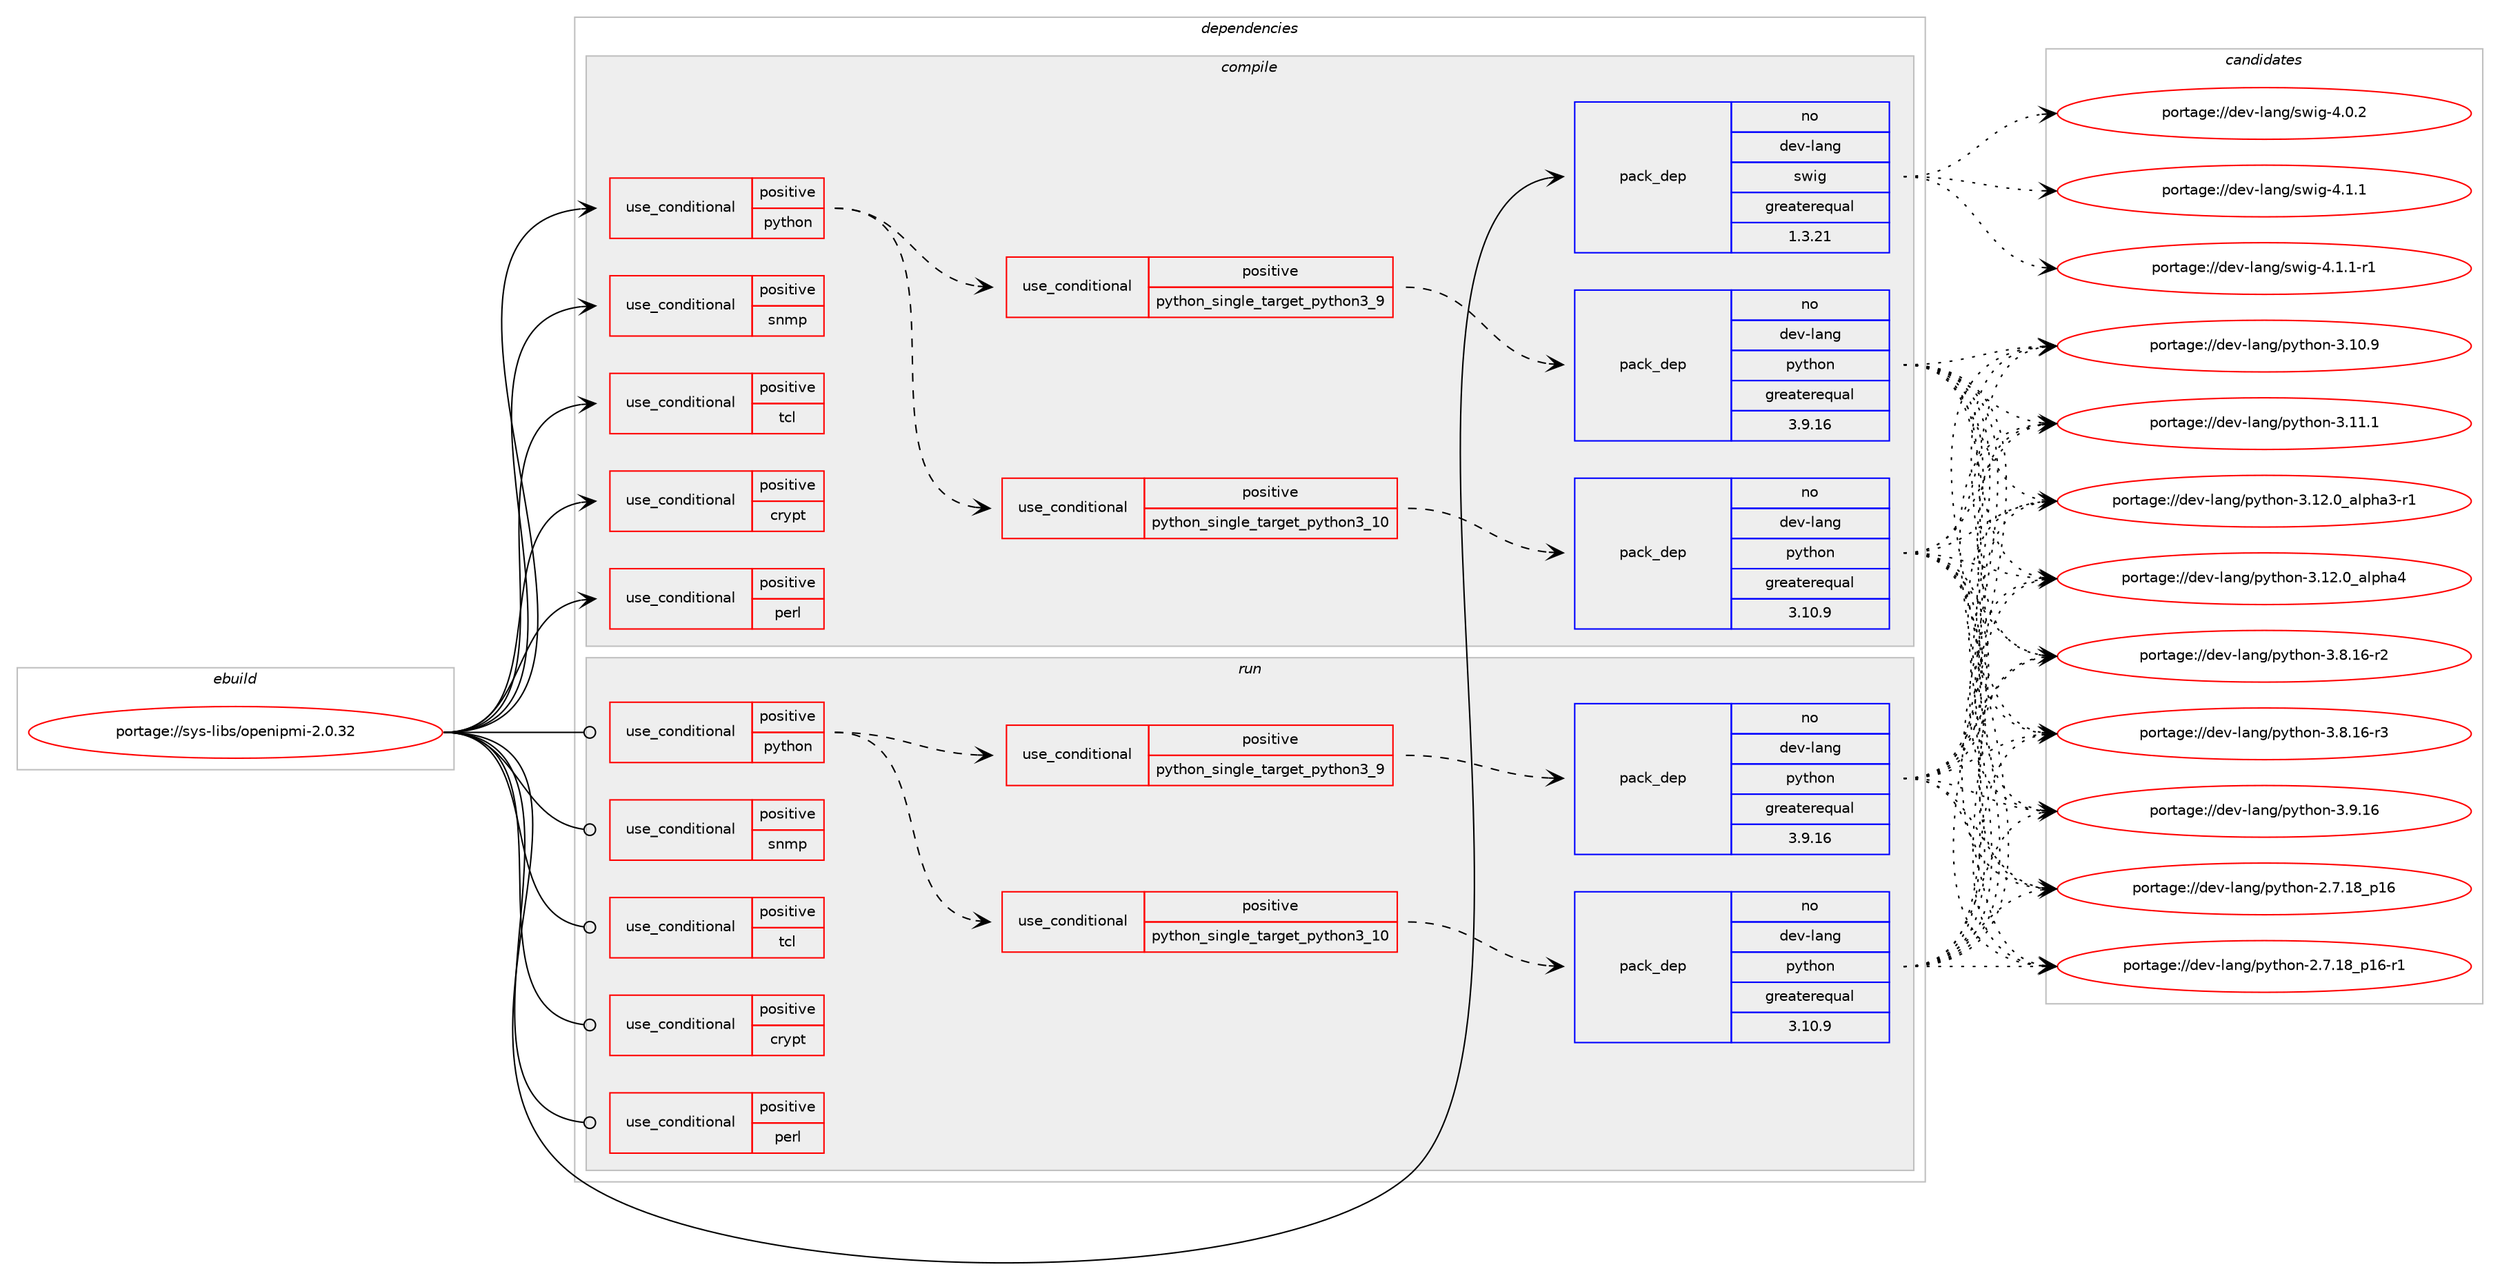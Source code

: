 digraph prolog {

# *************
# Graph options
# *************

newrank=true;
concentrate=true;
compound=true;
graph [rankdir=LR,fontname=Helvetica,fontsize=10,ranksep=1.5];#, ranksep=2.5, nodesep=0.2];
edge  [arrowhead=vee];
node  [fontname=Helvetica,fontsize=10];

# **********
# The ebuild
# **********

subgraph cluster_leftcol {
color=gray;
rank=same;
label=<<i>ebuild</i>>;
id [label="portage://sys-libs/openipmi-2.0.32", color=red, width=4, href="../sys-libs/openipmi-2.0.32.svg"];
}

# ****************
# The dependencies
# ****************

subgraph cluster_midcol {
color=gray;
label=<<i>dependencies</i>>;
subgraph cluster_compile {
fillcolor="#eeeeee";
style=filled;
label=<<i>compile</i>>;
subgraph cond6699 {
dependency10500 [label=<<TABLE BORDER="0" CELLBORDER="1" CELLSPACING="0" CELLPADDING="4"><TR><TD ROWSPAN="3" CELLPADDING="10">use_conditional</TD></TR><TR><TD>positive</TD></TR><TR><TD>crypt</TD></TR></TABLE>>, shape=none, color=red];
# *** BEGIN UNKNOWN DEPENDENCY TYPE (TODO) ***
# dependency10500 -> package_dependency(portage://sys-libs/openipmi-2.0.32,install,no,dev-libs,openssl,none,[,,],[slot(0),equal],[])
# *** END UNKNOWN DEPENDENCY TYPE (TODO) ***

}
id:e -> dependency10500:w [weight=20,style="solid",arrowhead="vee"];
subgraph cond6700 {
dependency10501 [label=<<TABLE BORDER="0" CELLBORDER="1" CELLSPACING="0" CELLPADDING="4"><TR><TD ROWSPAN="3" CELLPADDING="10">use_conditional</TD></TR><TR><TD>positive</TD></TR><TR><TD>perl</TD></TR></TABLE>>, shape=none, color=red];
# *** BEGIN UNKNOWN DEPENDENCY TYPE (TODO) ***
# dependency10501 -> package_dependency(portage://sys-libs/openipmi-2.0.32,install,no,dev-lang,perl,none,[,,],any_same_slot,[])
# *** END UNKNOWN DEPENDENCY TYPE (TODO) ***

}
id:e -> dependency10501:w [weight=20,style="solid",arrowhead="vee"];
subgraph cond6701 {
dependency10502 [label=<<TABLE BORDER="0" CELLBORDER="1" CELLSPACING="0" CELLPADDING="4"><TR><TD ROWSPAN="3" CELLPADDING="10">use_conditional</TD></TR><TR><TD>positive</TD></TR><TR><TD>python</TD></TR></TABLE>>, shape=none, color=red];
subgraph cond6702 {
dependency10503 [label=<<TABLE BORDER="0" CELLBORDER="1" CELLSPACING="0" CELLPADDING="4"><TR><TD ROWSPAN="3" CELLPADDING="10">use_conditional</TD></TR><TR><TD>positive</TD></TR><TR><TD>python_single_target_python3_9</TD></TR></TABLE>>, shape=none, color=red];
subgraph pack3716 {
dependency10504 [label=<<TABLE BORDER="0" CELLBORDER="1" CELLSPACING="0" CELLPADDING="4" WIDTH="220"><TR><TD ROWSPAN="6" CELLPADDING="30">pack_dep</TD></TR><TR><TD WIDTH="110">no</TD></TR><TR><TD>dev-lang</TD></TR><TR><TD>python</TD></TR><TR><TD>greaterequal</TD></TR><TR><TD>3.9.16</TD></TR></TABLE>>, shape=none, color=blue];
}
dependency10503:e -> dependency10504:w [weight=20,style="dashed",arrowhead="vee"];
}
dependency10502:e -> dependency10503:w [weight=20,style="dashed",arrowhead="vee"];
subgraph cond6703 {
dependency10505 [label=<<TABLE BORDER="0" CELLBORDER="1" CELLSPACING="0" CELLPADDING="4"><TR><TD ROWSPAN="3" CELLPADDING="10">use_conditional</TD></TR><TR><TD>positive</TD></TR><TR><TD>python_single_target_python3_10</TD></TR></TABLE>>, shape=none, color=red];
subgraph pack3717 {
dependency10506 [label=<<TABLE BORDER="0" CELLBORDER="1" CELLSPACING="0" CELLPADDING="4" WIDTH="220"><TR><TD ROWSPAN="6" CELLPADDING="30">pack_dep</TD></TR><TR><TD WIDTH="110">no</TD></TR><TR><TD>dev-lang</TD></TR><TR><TD>python</TD></TR><TR><TD>greaterequal</TD></TR><TR><TD>3.10.9</TD></TR></TABLE>>, shape=none, color=blue];
}
dependency10505:e -> dependency10506:w [weight=20,style="dashed",arrowhead="vee"];
}
dependency10502:e -> dependency10505:w [weight=20,style="dashed",arrowhead="vee"];
}
id:e -> dependency10502:w [weight=20,style="solid",arrowhead="vee"];
subgraph cond6704 {
dependency10507 [label=<<TABLE BORDER="0" CELLBORDER="1" CELLSPACING="0" CELLPADDING="4"><TR><TD ROWSPAN="3" CELLPADDING="10">use_conditional</TD></TR><TR><TD>positive</TD></TR><TR><TD>snmp</TD></TR></TABLE>>, shape=none, color=red];
# *** BEGIN UNKNOWN DEPENDENCY TYPE (TODO) ***
# dependency10507 -> package_dependency(portage://sys-libs/openipmi-2.0.32,install,no,net-analyzer,net-snmp,none,[,,],[],[])
# *** END UNKNOWN DEPENDENCY TYPE (TODO) ***

}
id:e -> dependency10507:w [weight=20,style="solid",arrowhead="vee"];
subgraph cond6705 {
dependency10508 [label=<<TABLE BORDER="0" CELLBORDER="1" CELLSPACING="0" CELLPADDING="4"><TR><TD ROWSPAN="3" CELLPADDING="10">use_conditional</TD></TR><TR><TD>positive</TD></TR><TR><TD>tcl</TD></TR></TABLE>>, shape=none, color=red];
# *** BEGIN UNKNOWN DEPENDENCY TYPE (TODO) ***
# dependency10508 -> package_dependency(portage://sys-libs/openipmi-2.0.32,install,no,dev-lang,tcl,none,[,,],[slot(0),equal],[])
# *** END UNKNOWN DEPENDENCY TYPE (TODO) ***

}
id:e -> dependency10508:w [weight=20,style="solid",arrowhead="vee"];
subgraph pack3718 {
dependency10509 [label=<<TABLE BORDER="0" CELLBORDER="1" CELLSPACING="0" CELLPADDING="4" WIDTH="220"><TR><TD ROWSPAN="6" CELLPADDING="30">pack_dep</TD></TR><TR><TD WIDTH="110">no</TD></TR><TR><TD>dev-lang</TD></TR><TR><TD>swig</TD></TR><TR><TD>greaterequal</TD></TR><TR><TD>1.3.21</TD></TR></TABLE>>, shape=none, color=blue];
}
id:e -> dependency10509:w [weight=20,style="solid",arrowhead="vee"];
# *** BEGIN UNKNOWN DEPENDENCY TYPE (TODO) ***
# id -> package_dependency(portage://sys-libs/openipmi-2.0.32,install,no,dev-libs,glib,none,[,,],[slot(2)],[])
# *** END UNKNOWN DEPENDENCY TYPE (TODO) ***

# *** BEGIN UNKNOWN DEPENDENCY TYPE (TODO) ***
# id -> package_dependency(portage://sys-libs/openipmi-2.0.32,install,no,sys-libs,gdbm,none,[,,],any_same_slot,[])
# *** END UNKNOWN DEPENDENCY TYPE (TODO) ***

# *** BEGIN UNKNOWN DEPENDENCY TYPE (TODO) ***
# id -> package_dependency(portage://sys-libs/openipmi-2.0.32,install,no,sys-libs,ncurses,none,[,,],[slot(0),equal],[])
# *** END UNKNOWN DEPENDENCY TYPE (TODO) ***

# *** BEGIN UNKNOWN DEPENDENCY TYPE (TODO) ***
# id -> package_dependency(portage://sys-libs/openipmi-2.0.32,install,no,sys-libs,readline,none,[,,],[slot(0),equal],[])
# *** END UNKNOWN DEPENDENCY TYPE (TODO) ***

}
subgraph cluster_compileandrun {
fillcolor="#eeeeee";
style=filled;
label=<<i>compile and run</i>>;
}
subgraph cluster_run {
fillcolor="#eeeeee";
style=filled;
label=<<i>run</i>>;
subgraph cond6706 {
dependency10510 [label=<<TABLE BORDER="0" CELLBORDER="1" CELLSPACING="0" CELLPADDING="4"><TR><TD ROWSPAN="3" CELLPADDING="10">use_conditional</TD></TR><TR><TD>positive</TD></TR><TR><TD>crypt</TD></TR></TABLE>>, shape=none, color=red];
# *** BEGIN UNKNOWN DEPENDENCY TYPE (TODO) ***
# dependency10510 -> package_dependency(portage://sys-libs/openipmi-2.0.32,run,no,dev-libs,openssl,none,[,,],[slot(0),equal],[])
# *** END UNKNOWN DEPENDENCY TYPE (TODO) ***

}
id:e -> dependency10510:w [weight=20,style="solid",arrowhead="odot"];
subgraph cond6707 {
dependency10511 [label=<<TABLE BORDER="0" CELLBORDER="1" CELLSPACING="0" CELLPADDING="4"><TR><TD ROWSPAN="3" CELLPADDING="10">use_conditional</TD></TR><TR><TD>positive</TD></TR><TR><TD>perl</TD></TR></TABLE>>, shape=none, color=red];
# *** BEGIN UNKNOWN DEPENDENCY TYPE (TODO) ***
# dependency10511 -> package_dependency(portage://sys-libs/openipmi-2.0.32,run,no,dev-lang,perl,none,[,,],any_same_slot,[])
# *** END UNKNOWN DEPENDENCY TYPE (TODO) ***

}
id:e -> dependency10511:w [weight=20,style="solid",arrowhead="odot"];
subgraph cond6708 {
dependency10512 [label=<<TABLE BORDER="0" CELLBORDER="1" CELLSPACING="0" CELLPADDING="4"><TR><TD ROWSPAN="3" CELLPADDING="10">use_conditional</TD></TR><TR><TD>positive</TD></TR><TR><TD>python</TD></TR></TABLE>>, shape=none, color=red];
subgraph cond6709 {
dependency10513 [label=<<TABLE BORDER="0" CELLBORDER="1" CELLSPACING="0" CELLPADDING="4"><TR><TD ROWSPAN="3" CELLPADDING="10">use_conditional</TD></TR><TR><TD>positive</TD></TR><TR><TD>python_single_target_python3_9</TD></TR></TABLE>>, shape=none, color=red];
subgraph pack3719 {
dependency10514 [label=<<TABLE BORDER="0" CELLBORDER="1" CELLSPACING="0" CELLPADDING="4" WIDTH="220"><TR><TD ROWSPAN="6" CELLPADDING="30">pack_dep</TD></TR><TR><TD WIDTH="110">no</TD></TR><TR><TD>dev-lang</TD></TR><TR><TD>python</TD></TR><TR><TD>greaterequal</TD></TR><TR><TD>3.9.16</TD></TR></TABLE>>, shape=none, color=blue];
}
dependency10513:e -> dependency10514:w [weight=20,style="dashed",arrowhead="vee"];
}
dependency10512:e -> dependency10513:w [weight=20,style="dashed",arrowhead="vee"];
subgraph cond6710 {
dependency10515 [label=<<TABLE BORDER="0" CELLBORDER="1" CELLSPACING="0" CELLPADDING="4"><TR><TD ROWSPAN="3" CELLPADDING="10">use_conditional</TD></TR><TR><TD>positive</TD></TR><TR><TD>python_single_target_python3_10</TD></TR></TABLE>>, shape=none, color=red];
subgraph pack3720 {
dependency10516 [label=<<TABLE BORDER="0" CELLBORDER="1" CELLSPACING="0" CELLPADDING="4" WIDTH="220"><TR><TD ROWSPAN="6" CELLPADDING="30">pack_dep</TD></TR><TR><TD WIDTH="110">no</TD></TR><TR><TD>dev-lang</TD></TR><TR><TD>python</TD></TR><TR><TD>greaterequal</TD></TR><TR><TD>3.10.9</TD></TR></TABLE>>, shape=none, color=blue];
}
dependency10515:e -> dependency10516:w [weight=20,style="dashed",arrowhead="vee"];
}
dependency10512:e -> dependency10515:w [weight=20,style="dashed",arrowhead="vee"];
}
id:e -> dependency10512:w [weight=20,style="solid",arrowhead="odot"];
subgraph cond6711 {
dependency10517 [label=<<TABLE BORDER="0" CELLBORDER="1" CELLSPACING="0" CELLPADDING="4"><TR><TD ROWSPAN="3" CELLPADDING="10">use_conditional</TD></TR><TR><TD>positive</TD></TR><TR><TD>snmp</TD></TR></TABLE>>, shape=none, color=red];
# *** BEGIN UNKNOWN DEPENDENCY TYPE (TODO) ***
# dependency10517 -> package_dependency(portage://sys-libs/openipmi-2.0.32,run,no,net-analyzer,net-snmp,none,[,,],[],[])
# *** END UNKNOWN DEPENDENCY TYPE (TODO) ***

}
id:e -> dependency10517:w [weight=20,style="solid",arrowhead="odot"];
subgraph cond6712 {
dependency10518 [label=<<TABLE BORDER="0" CELLBORDER="1" CELLSPACING="0" CELLPADDING="4"><TR><TD ROWSPAN="3" CELLPADDING="10">use_conditional</TD></TR><TR><TD>positive</TD></TR><TR><TD>tcl</TD></TR></TABLE>>, shape=none, color=red];
# *** BEGIN UNKNOWN DEPENDENCY TYPE (TODO) ***
# dependency10518 -> package_dependency(portage://sys-libs/openipmi-2.0.32,run,no,dev-lang,tcl,none,[,,],[slot(0),equal],[])
# *** END UNKNOWN DEPENDENCY TYPE (TODO) ***

}
id:e -> dependency10518:w [weight=20,style="solid",arrowhead="odot"];
# *** BEGIN UNKNOWN DEPENDENCY TYPE (TODO) ***
# id -> package_dependency(portage://sys-libs/openipmi-2.0.32,run,no,dev-libs,glib,none,[,,],[slot(2)],[])
# *** END UNKNOWN DEPENDENCY TYPE (TODO) ***

# *** BEGIN UNKNOWN DEPENDENCY TYPE (TODO) ***
# id -> package_dependency(portage://sys-libs/openipmi-2.0.32,run,no,sys-libs,gdbm,none,[,,],any_same_slot,[])
# *** END UNKNOWN DEPENDENCY TYPE (TODO) ***

# *** BEGIN UNKNOWN DEPENDENCY TYPE (TODO) ***
# id -> package_dependency(portage://sys-libs/openipmi-2.0.32,run,no,sys-libs,ncurses,none,[,,],[slot(0),equal],[])
# *** END UNKNOWN DEPENDENCY TYPE (TODO) ***

# *** BEGIN UNKNOWN DEPENDENCY TYPE (TODO) ***
# id -> package_dependency(portage://sys-libs/openipmi-2.0.32,run,no,sys-libs,readline,none,[,,],[slot(0),equal],[])
# *** END UNKNOWN DEPENDENCY TYPE (TODO) ***

}
}

# **************
# The candidates
# **************

subgraph cluster_choices {
rank=same;
color=gray;
label=<<i>candidates</i>>;

subgraph choice3716 {
color=black;
nodesep=1;
choice10010111845108971101034711212111610411111045504655464956951124954 [label="portage://dev-lang/python-2.7.18_p16", color=red, width=4,href="../dev-lang/python-2.7.18_p16.svg"];
choice100101118451089711010347112121116104111110455046554649569511249544511449 [label="portage://dev-lang/python-2.7.18_p16-r1", color=red, width=4,href="../dev-lang/python-2.7.18_p16-r1.svg"];
choice10010111845108971101034711212111610411111045514649484657 [label="portage://dev-lang/python-3.10.9", color=red, width=4,href="../dev-lang/python-3.10.9.svg"];
choice10010111845108971101034711212111610411111045514649494649 [label="portage://dev-lang/python-3.11.1", color=red, width=4,href="../dev-lang/python-3.11.1.svg"];
choice10010111845108971101034711212111610411111045514649504648959710811210497514511449 [label="portage://dev-lang/python-3.12.0_alpha3-r1", color=red, width=4,href="../dev-lang/python-3.12.0_alpha3-r1.svg"];
choice1001011184510897110103471121211161041111104551464950464895971081121049752 [label="portage://dev-lang/python-3.12.0_alpha4", color=red, width=4,href="../dev-lang/python-3.12.0_alpha4.svg"];
choice100101118451089711010347112121116104111110455146564649544511450 [label="portage://dev-lang/python-3.8.16-r2", color=red, width=4,href="../dev-lang/python-3.8.16-r2.svg"];
choice100101118451089711010347112121116104111110455146564649544511451 [label="portage://dev-lang/python-3.8.16-r3", color=red, width=4,href="../dev-lang/python-3.8.16-r3.svg"];
choice10010111845108971101034711212111610411111045514657464954 [label="portage://dev-lang/python-3.9.16", color=red, width=4,href="../dev-lang/python-3.9.16.svg"];
dependency10504:e -> choice10010111845108971101034711212111610411111045504655464956951124954:w [style=dotted,weight="100"];
dependency10504:e -> choice100101118451089711010347112121116104111110455046554649569511249544511449:w [style=dotted,weight="100"];
dependency10504:e -> choice10010111845108971101034711212111610411111045514649484657:w [style=dotted,weight="100"];
dependency10504:e -> choice10010111845108971101034711212111610411111045514649494649:w [style=dotted,weight="100"];
dependency10504:e -> choice10010111845108971101034711212111610411111045514649504648959710811210497514511449:w [style=dotted,weight="100"];
dependency10504:e -> choice1001011184510897110103471121211161041111104551464950464895971081121049752:w [style=dotted,weight="100"];
dependency10504:e -> choice100101118451089711010347112121116104111110455146564649544511450:w [style=dotted,weight="100"];
dependency10504:e -> choice100101118451089711010347112121116104111110455146564649544511451:w [style=dotted,weight="100"];
dependency10504:e -> choice10010111845108971101034711212111610411111045514657464954:w [style=dotted,weight="100"];
}
subgraph choice3717 {
color=black;
nodesep=1;
choice10010111845108971101034711212111610411111045504655464956951124954 [label="portage://dev-lang/python-2.7.18_p16", color=red, width=4,href="../dev-lang/python-2.7.18_p16.svg"];
choice100101118451089711010347112121116104111110455046554649569511249544511449 [label="portage://dev-lang/python-2.7.18_p16-r1", color=red, width=4,href="../dev-lang/python-2.7.18_p16-r1.svg"];
choice10010111845108971101034711212111610411111045514649484657 [label="portage://dev-lang/python-3.10.9", color=red, width=4,href="../dev-lang/python-3.10.9.svg"];
choice10010111845108971101034711212111610411111045514649494649 [label="portage://dev-lang/python-3.11.1", color=red, width=4,href="../dev-lang/python-3.11.1.svg"];
choice10010111845108971101034711212111610411111045514649504648959710811210497514511449 [label="portage://dev-lang/python-3.12.0_alpha3-r1", color=red, width=4,href="../dev-lang/python-3.12.0_alpha3-r1.svg"];
choice1001011184510897110103471121211161041111104551464950464895971081121049752 [label="portage://dev-lang/python-3.12.0_alpha4", color=red, width=4,href="../dev-lang/python-3.12.0_alpha4.svg"];
choice100101118451089711010347112121116104111110455146564649544511450 [label="portage://dev-lang/python-3.8.16-r2", color=red, width=4,href="../dev-lang/python-3.8.16-r2.svg"];
choice100101118451089711010347112121116104111110455146564649544511451 [label="portage://dev-lang/python-3.8.16-r3", color=red, width=4,href="../dev-lang/python-3.8.16-r3.svg"];
choice10010111845108971101034711212111610411111045514657464954 [label="portage://dev-lang/python-3.9.16", color=red, width=4,href="../dev-lang/python-3.9.16.svg"];
dependency10506:e -> choice10010111845108971101034711212111610411111045504655464956951124954:w [style=dotted,weight="100"];
dependency10506:e -> choice100101118451089711010347112121116104111110455046554649569511249544511449:w [style=dotted,weight="100"];
dependency10506:e -> choice10010111845108971101034711212111610411111045514649484657:w [style=dotted,weight="100"];
dependency10506:e -> choice10010111845108971101034711212111610411111045514649494649:w [style=dotted,weight="100"];
dependency10506:e -> choice10010111845108971101034711212111610411111045514649504648959710811210497514511449:w [style=dotted,weight="100"];
dependency10506:e -> choice1001011184510897110103471121211161041111104551464950464895971081121049752:w [style=dotted,weight="100"];
dependency10506:e -> choice100101118451089711010347112121116104111110455146564649544511450:w [style=dotted,weight="100"];
dependency10506:e -> choice100101118451089711010347112121116104111110455146564649544511451:w [style=dotted,weight="100"];
dependency10506:e -> choice10010111845108971101034711212111610411111045514657464954:w [style=dotted,weight="100"];
}
subgraph choice3718 {
color=black;
nodesep=1;
choice100101118451089711010347115119105103455246484650 [label="portage://dev-lang/swig-4.0.2", color=red, width=4,href="../dev-lang/swig-4.0.2.svg"];
choice100101118451089711010347115119105103455246494649 [label="portage://dev-lang/swig-4.1.1", color=red, width=4,href="../dev-lang/swig-4.1.1.svg"];
choice1001011184510897110103471151191051034552464946494511449 [label="portage://dev-lang/swig-4.1.1-r1", color=red, width=4,href="../dev-lang/swig-4.1.1-r1.svg"];
dependency10509:e -> choice100101118451089711010347115119105103455246484650:w [style=dotted,weight="100"];
dependency10509:e -> choice100101118451089711010347115119105103455246494649:w [style=dotted,weight="100"];
dependency10509:e -> choice1001011184510897110103471151191051034552464946494511449:w [style=dotted,weight="100"];
}
subgraph choice3719 {
color=black;
nodesep=1;
choice10010111845108971101034711212111610411111045504655464956951124954 [label="portage://dev-lang/python-2.7.18_p16", color=red, width=4,href="../dev-lang/python-2.7.18_p16.svg"];
choice100101118451089711010347112121116104111110455046554649569511249544511449 [label="portage://dev-lang/python-2.7.18_p16-r1", color=red, width=4,href="../dev-lang/python-2.7.18_p16-r1.svg"];
choice10010111845108971101034711212111610411111045514649484657 [label="portage://dev-lang/python-3.10.9", color=red, width=4,href="../dev-lang/python-3.10.9.svg"];
choice10010111845108971101034711212111610411111045514649494649 [label="portage://dev-lang/python-3.11.1", color=red, width=4,href="../dev-lang/python-3.11.1.svg"];
choice10010111845108971101034711212111610411111045514649504648959710811210497514511449 [label="portage://dev-lang/python-3.12.0_alpha3-r1", color=red, width=4,href="../dev-lang/python-3.12.0_alpha3-r1.svg"];
choice1001011184510897110103471121211161041111104551464950464895971081121049752 [label="portage://dev-lang/python-3.12.0_alpha4", color=red, width=4,href="../dev-lang/python-3.12.0_alpha4.svg"];
choice100101118451089711010347112121116104111110455146564649544511450 [label="portage://dev-lang/python-3.8.16-r2", color=red, width=4,href="../dev-lang/python-3.8.16-r2.svg"];
choice100101118451089711010347112121116104111110455146564649544511451 [label="portage://dev-lang/python-3.8.16-r3", color=red, width=4,href="../dev-lang/python-3.8.16-r3.svg"];
choice10010111845108971101034711212111610411111045514657464954 [label="portage://dev-lang/python-3.9.16", color=red, width=4,href="../dev-lang/python-3.9.16.svg"];
dependency10514:e -> choice10010111845108971101034711212111610411111045504655464956951124954:w [style=dotted,weight="100"];
dependency10514:e -> choice100101118451089711010347112121116104111110455046554649569511249544511449:w [style=dotted,weight="100"];
dependency10514:e -> choice10010111845108971101034711212111610411111045514649484657:w [style=dotted,weight="100"];
dependency10514:e -> choice10010111845108971101034711212111610411111045514649494649:w [style=dotted,weight="100"];
dependency10514:e -> choice10010111845108971101034711212111610411111045514649504648959710811210497514511449:w [style=dotted,weight="100"];
dependency10514:e -> choice1001011184510897110103471121211161041111104551464950464895971081121049752:w [style=dotted,weight="100"];
dependency10514:e -> choice100101118451089711010347112121116104111110455146564649544511450:w [style=dotted,weight="100"];
dependency10514:e -> choice100101118451089711010347112121116104111110455146564649544511451:w [style=dotted,weight="100"];
dependency10514:e -> choice10010111845108971101034711212111610411111045514657464954:w [style=dotted,weight="100"];
}
subgraph choice3720 {
color=black;
nodesep=1;
choice10010111845108971101034711212111610411111045504655464956951124954 [label="portage://dev-lang/python-2.7.18_p16", color=red, width=4,href="../dev-lang/python-2.7.18_p16.svg"];
choice100101118451089711010347112121116104111110455046554649569511249544511449 [label="portage://dev-lang/python-2.7.18_p16-r1", color=red, width=4,href="../dev-lang/python-2.7.18_p16-r1.svg"];
choice10010111845108971101034711212111610411111045514649484657 [label="portage://dev-lang/python-3.10.9", color=red, width=4,href="../dev-lang/python-3.10.9.svg"];
choice10010111845108971101034711212111610411111045514649494649 [label="portage://dev-lang/python-3.11.1", color=red, width=4,href="../dev-lang/python-3.11.1.svg"];
choice10010111845108971101034711212111610411111045514649504648959710811210497514511449 [label="portage://dev-lang/python-3.12.0_alpha3-r1", color=red, width=4,href="../dev-lang/python-3.12.0_alpha3-r1.svg"];
choice1001011184510897110103471121211161041111104551464950464895971081121049752 [label="portage://dev-lang/python-3.12.0_alpha4", color=red, width=4,href="../dev-lang/python-3.12.0_alpha4.svg"];
choice100101118451089711010347112121116104111110455146564649544511450 [label="portage://dev-lang/python-3.8.16-r2", color=red, width=4,href="../dev-lang/python-3.8.16-r2.svg"];
choice100101118451089711010347112121116104111110455146564649544511451 [label="portage://dev-lang/python-3.8.16-r3", color=red, width=4,href="../dev-lang/python-3.8.16-r3.svg"];
choice10010111845108971101034711212111610411111045514657464954 [label="portage://dev-lang/python-3.9.16", color=red, width=4,href="../dev-lang/python-3.9.16.svg"];
dependency10516:e -> choice10010111845108971101034711212111610411111045504655464956951124954:w [style=dotted,weight="100"];
dependency10516:e -> choice100101118451089711010347112121116104111110455046554649569511249544511449:w [style=dotted,weight="100"];
dependency10516:e -> choice10010111845108971101034711212111610411111045514649484657:w [style=dotted,weight="100"];
dependency10516:e -> choice10010111845108971101034711212111610411111045514649494649:w [style=dotted,weight="100"];
dependency10516:e -> choice10010111845108971101034711212111610411111045514649504648959710811210497514511449:w [style=dotted,weight="100"];
dependency10516:e -> choice1001011184510897110103471121211161041111104551464950464895971081121049752:w [style=dotted,weight="100"];
dependency10516:e -> choice100101118451089711010347112121116104111110455146564649544511450:w [style=dotted,weight="100"];
dependency10516:e -> choice100101118451089711010347112121116104111110455146564649544511451:w [style=dotted,weight="100"];
dependency10516:e -> choice10010111845108971101034711212111610411111045514657464954:w [style=dotted,weight="100"];
}
}

}
